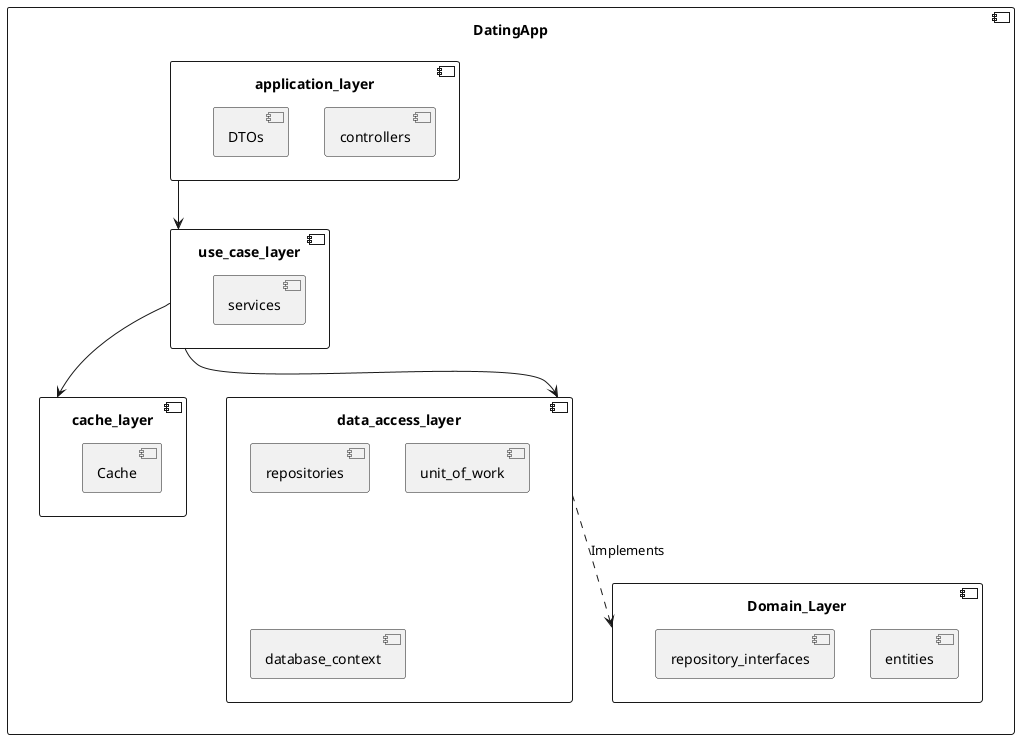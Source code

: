 @startuml overview architecture
component DatingApp {
    component application_layer {
        [controllers]
        [DTOs]
    }

    component use_case_layer {
         [services]
    }

    component cache_layer {
        [Cache]
    }

    component data_access_layer {
        [repositories]
        [unit_of_work]
        [database_context]
    }

    component Domain_Layer {
        [entities]
        [repository_interfaces]
    }

    application_layer --> use_case_layer
    use_case_layer --> data_access_layer
    use_case_layer --> cache_layer
    data_access_layer ..> Domain_Layer : Implements
}
@enduml

@startuml domain_layer
component domain_Layer {
    component entities {
        class User {
            +int Id
            +string email
            +string password
            +boolean isActive
        }
        class Profile {
            +int Id
            +int userID
            +string username
            +string bio
            +enum gender
            +Date birthdate
            +string location
            }
        class Photo {
            +int Id
            +string url
            +int order

            +int profileId
        }

        class Swipe {
            +int Id
            +enum action
            +Date date

            +int swiperId
            +int swipedId
            +Date createdAt
        }
        class Match {
            +int Id
            +Date createdAt
            +boolean isActive
        }
        class Message {
            +int Id
            +string content
            +Date createdAt
            +boolean isRead

            +int senderId
            +int matchId
        }
        class Notification {
            +int Id
            +string content
            +Date createdAt
            +boolean isRead
            +enum type

            +int userId
        }
        class Preference {
            +int Id
            +int profileId
            +int minAge
            +int maxAge
            +int maxDistance
            +enum gender_preference
        }
        class Subcription {
            +int Id
            +Date startDate
            +Date endDate
            +enum plan
            +boolean isActive

            +int userId
        }
        class Report {
            +int Id
            +string reason
            +Date createdAt

            +int reporterId
            +int reportedId
        }
        class Block {
            +int Id
            +Date createdAt

            +int blockerId
            +int blockedId
        }
    }
    package repository_interfaces {
        interface IRepository<T> {
            + {abstract} GetById(id: int): T
            + {abstract} GetAll(): IEnumerable<T>
            + {abstract} Add(entity: T): void
            + {abstract} Update(entity: T): void
            + {abstract} Delete(entity: T): void
        }

        interface IUserRepository extends IRepository<User> {
            + FindByEmail(email: string): User
            + FindActiveUsers(): IEnumerable<User>
            + GetWithProfile(userId: int): User
        }

        interface IProfileRepository extends IRepository<Profile> {
            + UpdateBio(userId: int, newBio: string): void
            + GetWithPhotos(profileId: int): Profile
        }

        interface ISwipeRepository extends IRepository<Swipe> {
            + GetRecentSwipes(userId: int, days: int): IEnumerable<Swipe>
            + GetMutualSwipes(user1Id: int, user2Id: int): IEnumerable<Swipe>
        }
    }

    repository_interfaces ..> entities : Dependency
}
@enduml

@startuml data_access_layer
component data_access_layer {
    package database_context {
        class SqlAlchemyDbContext {
            + Session: scoped_session
            + engine: Engine
            + Model: declarative_base
            + init_db()
            + drop_all()
        }
    }

    package repositories {

        abstract class BaseRepository<T> {
            # _context: DbContext
            # _strategies: List<IQueryStrategy<T>>
            + AddStrategy(strategy: IQueryStrategy<T>): void
            + RemoveStrategy(strategyType: Type): void
'            + {template} Find(): IEnumerable<T>
            # {abstract} GetBaseQuery(): IQueryable<T>
        }

        class UserRepository extends BaseRepository<User> {
            + FindByEmail(email: string): User
            + FindActiveUsers(): IEnumerable<User>
            + GetWithProfile(userId: int): User
        }

        class ProfileRepository extends BaseRepository<Profile> {
            + UpdateBio(userId: int, newBio: string): void
            + GetWithPhotos(profileId: int): Profile
        }

        class SwipeRepository extends BaseRepository<Swipe> {
            + GetRecentSwipes(userId: int, days: int): IEnumerable<Swipe>
            + GetMutualSwipes(user1Id: int, user2Id: int): IEnumerable<Swipe>
        }

    }

    package unit_of_work {
        class UnitOfWork {
            + { context_manager } start() : void
            + flush() : void
            + users: IUserRepository
            + profiles: IProfileRepository
            + swipes: ISwipeRepository
        }
    }

    package strategies {
        interface IQueryStrategy<T> {
            + {abstract} Apply(query: IQueryable<T>): IQueryable<T>
        }

        class GenderFilterStrategy implements IQueryStrategy<User> {
            - _gender: GenderType
            + Apply(query: IQueryable<User>): IQueryable<User>
        }

        class LocationFilterStrategy implements IQueryStrategy<User> {
            - _radius: int
            - _coordinates: GeoPoint
            + Apply(query: IQueryable<User>): IQueryable<User>
        }
    }

    database_context --> repositories : Provides session
    repositories --> strategies : Uses
    BaseRepository ..> IQueryStrategy : depends on
    UnitOfWork --> repositories : Manages
    UnitOfWork --> database_context : Uses session

    }


    component Domain_Layer {
        package Repository_Interfaces {
            interface IRepository<T> {
                + {abstract} GetById(id: int): T
                + {abstract} GetAll(): IEnumerable<T>
                + {abstract} Add(entity: T): void
                + {abstract} Update(entity: T): void
                + {abstract} Delete(entity: T): void
            }

            interface IUserRepository extends IRepository<User> {
                + FindByEmail(email: string): User
                + FindActiveUsers(): IEnumerable<User>
                + GetWithProfile(userId: int): User
            }

            interface IProfileRepository extends IRepository<Profile> {
                + UpdateBio(userId: int, newBio: string): void
                + GetWithPhotos(profileId: int): Profile
            }

            interface ISwipeRepository extends IRepository<Swipe> {
                + GetRecentSwipes(userId: int, days: int): IEnumerable<Swipe>
                + GetMutualSwipes(user1Id: int, user2Id: int): IEnumerable<Swipe>
            }
        }

    }

    BaseRepository ..|> IRepository
    UserRepository ..|> IUserRepository
    ProfileRepository ..|> IProfileRepository
    SwipeRepository ..|> ISwipeRepository

@enduml

@startuml use_case_layer
component use_case_layer {

    abstract class BaseService {
        -_uow: UnitOfWork
    }

    class UserService <<Service>> extends BaseService{
        +register_user(dto: UserDTO): UserDTO
        +verify_email(token: str): bool
    }

    class MatchService <<Service>> extends BaseService {
        -_cache: RedisCache <<optional>>
        +calculate_compatibility(user1: User, user2: User): float
        +generate_superlike_pool(user_id: int): List[UserDTO]
    }

    class SwipeService <<Service>> extends BaseService {
        +swipe_user(swiper_id: int, swiped_id: int, action: SwipeAction): MatchResultDTO
    }

    class ReportAndBlockService <<Service>> extends BaseService {
        +report_user(reporter_id: int, reported_id: int, reason: str): bool
        +block_user(blocker_id: int, blocked_id: int): bool
    }
}

component domain_layer {
    object entities
    object repository_interfaces
}

component data_access_layer {
    class UnitOfWork
    package repositories {}
    package database_context {
        class SqlAlchemyDbContext
    }
}
component application_layer {
    object controllers
    object mappers
    object DTOs
    component middleware {
        class AuthMiddleware
        class LoggingMiddleware
    }
}

component cache_layer {
}


' Relationships
controllers --> BaseService
controllers --> mappers

UserService --> UnitOfWork
MatchService --> UnitOfWork
ReportAndBlockService --> UnitOfWork
SwipeService --> UnitOfWork
MatchService --> cache_layer

mappers --> entities
mappers --> DTOs

AuthMiddleware --> controllers
LoggingMiddleware --> controllers

UnitOfWork --> database_context
UnitOfWork --> repositories

repositories ..|> repository_interfaces
repository_interfaces --> entities

' Notes
note bottom of SqlAlchemyDbContext: Singleton pattern để đảm bảo\nchỉ có 1 instance context trong toàn ứng dụng
note bottom of AuthMiddleware: Sử dụng JWT để xác thực\nvà phân quyền người dùng
note bottom of UserService: Chứa toàn bộ logic nghiệp vụ\nliên quan đến người dùng
note bottom of MatchService: Sử dụng cache để tối ưu\nhiệu năng matching algorithm
note bottom of controllers: Nhận request HTTP\nvà trả về response JSON
note bottom of mappers: Chuyển đổi giữa Entity\nvà DTO để tách biệt các layer

@enduml

@startuml application_layer

' Định nghĩa package chính cho Application Layer
package application_layer {

    ' Package Controllers
    package controllers {
        class UserController {
            + register_user(request: Request): Response
            + verify_email(request: Request): Response
            + get_user_profile(request: Request): Response
            + update_user_profile(request: Request): Response
        }

        class MatchController {
            + get_matches(request: Request): Response
            + get_superlike_pool(request: Request): Response
        }

        class SwipeController {
            + swipe_user(request: Request): Response
        }

        class ReportAndBlockController {
            + report_user(request: Request): Response
            + block_user(request: Request): Response
        }
    }

    ' Package Middleware
    package middlewares {
        class AuthMiddleware {
            + before_request(request: Request): Optional[Response]
            + after_request(response: Response): Response
        }

        class LoggingMiddleware {
            + before_request(request: Request): Optional[Response]
            + after_request(response: Response): Response
        }
    }

    ' Package Logging
    package PyLog {
        class PyLogger {
            + log_request(request: Request)
            + log_response(response: Response)
            + log_error(error: Exception)
        }
    }

    ' Package Routing
    package routing {
    class Route {
        + path
        + handler
        + methods
    }

    class Router {
        + prefix
        + add_route()
        + group()
        + generate_routes()
    }

    class Blueprint <<built-in>> {
        + add_url_rule()
    }

    Router "1" o-- "0..*" Route : contains
    Router "0..1" -- "0..1" Router : parent >
    Router "1" o-- "0..*" Blueprint : manages
    Router ..> Blueprint : creates

    Router o-- AuthMiddleware
    Router o-- LoggingMiddleware
    }

    ' Package Mappers
    package mappers {
        class UserMapper {
            + to_dto(user: User): UserDTO
            + to_entity(user_dto: UserDTO): User
        }

        class ProfileMapper {
            + to_dto(profile: Profile): ProfileDTO
            + to_entity(profile_dto: ProfileDTO): Profile
        }

        class SwipeMapper {
            + to_dto(swipe: Swipe): SwipeDTO
            + to_entity(swipe_dto: SwipeDTO): Swipe
        }
    }

    ' Package DTOs
    package "DTOs" {
        class UserDTO
        class ProfileDTO
        class SwipeDTO
        class MatchResultDTO
    }

    package containers {
    }
}

' Định nghĩa các mối quan hệ giữa các package trong Application Layer
controllers --> mappers : "Uses"
controllers --> DTOs : "Uses"
mappers --> DTOs : "Maps to/from"
middlewares --> controllers : "Wraps"
routing --> controllers : "Routes to"
PyLogger --> middlewares : "Used by"
PyLogger --> controllers : "Used by"
controllers ..> containers : "Depends on"

' Định nghĩa các thành phần bên ngoài (external dependencies)
component domain_layer {
    object entities
}

component use_case_layer {
    object services
}

' Mối quan hệ với các layer khác
controllers --> services : "Calls"
mappers --> entities : "Depends on"

' Ghi chú để giải thích chức năng của từng package
note bottom of controllers
    Xử lý HTTP requests và responses
end note

note bottom of middlewares
    Xử lý authentication, logging, v.v.
end note

note bottom of PyLogger
    Ghi log cho toàn bộ ứng dụng
end note

note bottom of routing
    Điều hướng requests đến controllers
end note

note bottom of mappers
    Chuyển đổi giữa Entities và DTOs
end note

note bottom of DTOs
    Data Transfer Objects cho API
end note

note bottom of containers
    Package quản lý di cho toàn bộ app
end note

@enduml
